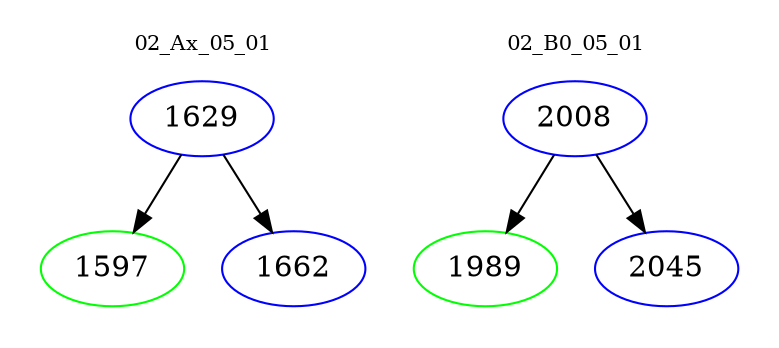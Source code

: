 digraph{
subgraph cluster_0 {
color = white
label = "02_Ax_05_01";
fontsize=10;
T0_1629 [label="1629", color="blue"]
T0_1629 -> T0_1597 [color="black"]
T0_1597 [label="1597", color="green"]
T0_1629 -> T0_1662 [color="black"]
T0_1662 [label="1662", color="blue"]
}
subgraph cluster_1 {
color = white
label = "02_B0_05_01";
fontsize=10;
T1_2008 [label="2008", color="blue"]
T1_2008 -> T1_1989 [color="black"]
T1_1989 [label="1989", color="green"]
T1_2008 -> T1_2045 [color="black"]
T1_2045 [label="2045", color="blue"]
}
}
